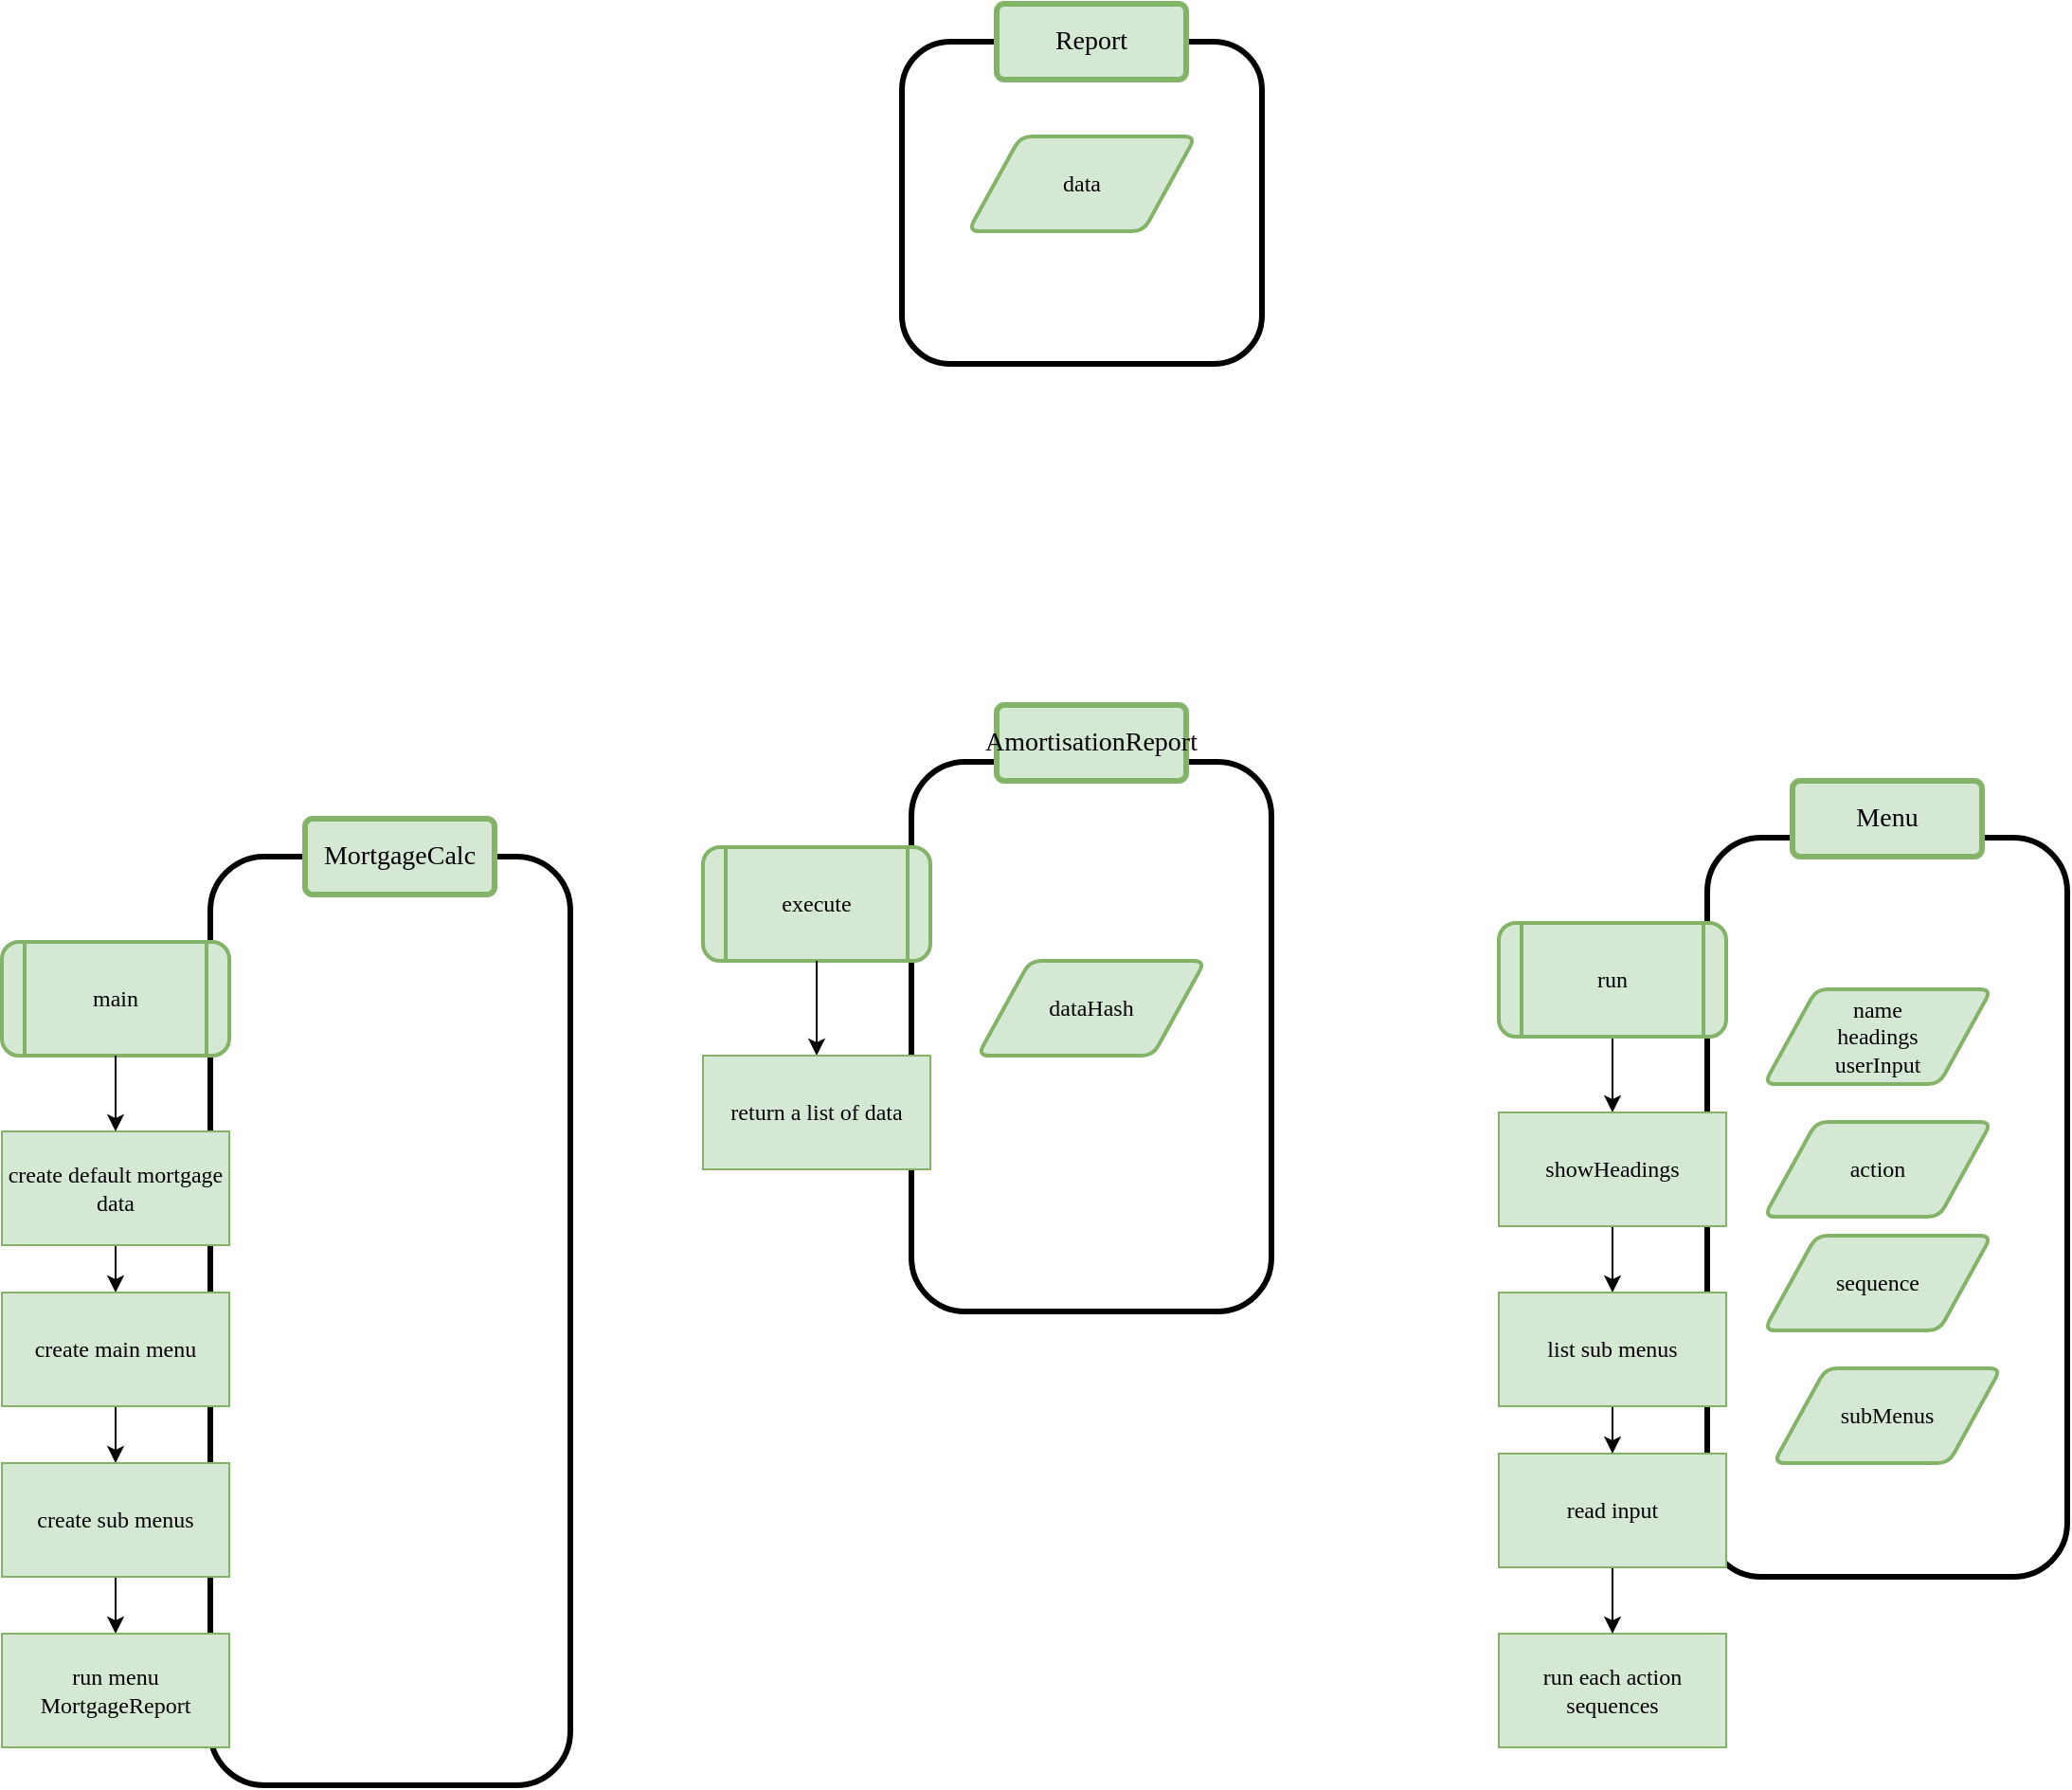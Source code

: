 <mxfile version="16.5.3" type="device"><diagram id="4u5bkuqh8i6XdxuR7M9z" name="Page-1"><mxGraphModel dx="1868" dy="1767" grid="1" gridSize="10" guides="1" tooltips="1" connect="1" arrows="1" fold="1" page="1" pageScale="1" pageWidth="850" pageHeight="1100" math="0" shadow="0"><root><mxCell id="0"/><mxCell id="1" parent="0"/><mxCell id="sbsRxTnk66kGfVWNklD2-23" value="" style="rounded=1;whiteSpace=wrap;html=1;fillColor=none;strokeWidth=3;fontFamily=SF Mono;" parent="1" vertex="1"><mxGeometry x="-200" y="-590" width="190" height="490" as="geometry"/></mxCell><mxCell id="JalJA31oE2rQc75aXl0X-14" style="edgeStyle=orthogonalEdgeStyle;rounded=0;orthogonalLoop=1;jettySize=auto;html=1;exitX=0.5;exitY=1;exitDx=0;exitDy=0;" parent="1" source="1tW_4isM74G8-kD3DywX-16" target="JalJA31oE2rQc75aXl0X-12" edge="1"><mxGeometry relative="1" as="geometry"/></mxCell><mxCell id="1tW_4isM74G8-kD3DywX-16" value="create default mortgage data" style="rounded=0;whiteSpace=wrap;html=1;fillColor=#d5e8d4;strokeColor=#82b366;fontFamily=SF Mono;" parent="1" vertex="1"><mxGeometry x="-310" y="-445" width="120" height="60" as="geometry"/></mxCell><mxCell id="1tW_4isM74G8-kD3DywX-2" value="main" style="shape=process;whiteSpace=wrap;html=1;backgroundOutline=1;fillColor=#d5e8d4;strokeColor=#82b366;rounded=1;fontFamily=SF Mono;strokeWidth=2;" parent="1" vertex="1"><mxGeometry x="-310" y="-545" width="120" height="60" as="geometry"/></mxCell><mxCell id="1tW_4isM74G8-kD3DywX-8" style="edgeStyle=orthogonalEdgeStyle;rounded=0;orthogonalLoop=1;jettySize=auto;html=1;exitX=0.5;exitY=1;exitDx=0;exitDy=0;entryX=0.5;entryY=0;entryDx=0;entryDy=0;endArrow=classic;endFill=1;fontFamily=SF Mono;" parent="1" source="1tW_4isM74G8-kD3DywX-2" target="1tW_4isM74G8-kD3DywX-16" edge="1"><mxGeometry relative="1" as="geometry"/></mxCell><mxCell id="JalJA31oE2rQc75aXl0X-15" style="edgeStyle=orthogonalEdgeStyle;rounded=0;orthogonalLoop=1;jettySize=auto;html=1;exitX=0.5;exitY=1;exitDx=0;exitDy=0;" parent="1" source="JalJA31oE2rQc75aXl0X-12" target="JalJA31oE2rQc75aXl0X-13" edge="1"><mxGeometry relative="1" as="geometry"/></mxCell><mxCell id="JalJA31oE2rQc75aXl0X-12" value="create main menu" style="rounded=0;whiteSpace=wrap;html=1;fillColor=#d5e8d4;strokeColor=#82b366;fontFamily=SF Mono;" parent="1" vertex="1"><mxGeometry x="-310" y="-360" width="120" height="60" as="geometry"/></mxCell><mxCell id="JalJA31oE2rQc75aXl0X-32" style="edgeStyle=orthogonalEdgeStyle;rounded=0;orthogonalLoop=1;jettySize=auto;html=1;exitX=0.5;exitY=1;exitDx=0;exitDy=0;entryX=0.5;entryY=0;entryDx=0;entryDy=0;fontFamily=SF Mono;" parent="1" source="JalJA31oE2rQc75aXl0X-13" target="JalJA31oE2rQc75aXl0X-31" edge="1"><mxGeometry relative="1" as="geometry"/></mxCell><mxCell id="JalJA31oE2rQc75aXl0X-13" value="create sub menus" style="rounded=0;whiteSpace=wrap;html=1;fillColor=#d5e8d4;strokeColor=#82b366;fontFamily=SF Mono;" parent="1" vertex="1"><mxGeometry x="-310" y="-270" width="120" height="60" as="geometry"/></mxCell><mxCell id="JalJA31oE2rQc75aXl0X-17" value="" style="rounded=1;whiteSpace=wrap;html=1;fillColor=none;strokeWidth=3;fontFamily=SF Mono;" parent="1" vertex="1"><mxGeometry x="590" y="-600" width="190" height="390" as="geometry"/></mxCell><mxCell id="JalJA31oE2rQc75aXl0X-27" style="edgeStyle=orthogonalEdgeStyle;rounded=0;orthogonalLoop=1;jettySize=auto;html=1;exitX=0.5;exitY=1;exitDx=0;exitDy=0;entryX=0.5;entryY=0;entryDx=0;entryDy=0;fontFamily=SF Mono;" parent="1" source="JalJA31oE2rQc75aXl0X-18" target="JalJA31oE2rQc75aXl0X-23" edge="1"><mxGeometry relative="1" as="geometry"/></mxCell><mxCell id="JalJA31oE2rQc75aXl0X-18" value="run" style="shape=process;whiteSpace=wrap;html=1;backgroundOutline=1;fillColor=#d5e8d4;strokeColor=#82b366;rounded=1;fontFamily=SF Mono;strokeWidth=2;" parent="1" vertex="1"><mxGeometry x="480" y="-555" width="120" height="60" as="geometry"/></mxCell><mxCell id="JalJA31oE2rQc75aXl0X-19" value="name&lt;br&gt;headings&lt;br&gt;userInput" style="shape=parallelogram;html=1;strokeWidth=2;perimeter=parallelogramPerimeter;whiteSpace=wrap;rounded=1;arcSize=12;size=0.23;fontFamily=SF Mono;fillColor=#d5e8d4;strokeColor=#82b366;" parent="1" vertex="1"><mxGeometry x="620" y="-520" width="120" height="50" as="geometry"/></mxCell><mxCell id="JalJA31oE2rQc75aXl0X-20" value="action" style="shape=parallelogram;html=1;strokeWidth=2;perimeter=parallelogramPerimeter;whiteSpace=wrap;rounded=1;arcSize=12;size=0.23;fontFamily=SF Mono;fillColor=#d5e8d4;strokeColor=#82b366;" parent="1" vertex="1"><mxGeometry x="620" y="-450" width="120" height="50" as="geometry"/></mxCell><mxCell id="JalJA31oE2rQc75aXl0X-21" value="sequence" style="shape=parallelogram;html=1;strokeWidth=2;perimeter=parallelogramPerimeter;whiteSpace=wrap;rounded=1;arcSize=12;size=0.23;fontFamily=SF Mono;fillColor=#d5e8d4;strokeColor=#82b366;" parent="1" vertex="1"><mxGeometry x="620" y="-390" width="120" height="50" as="geometry"/></mxCell><mxCell id="JalJA31oE2rQc75aXl0X-22" value="subMenus" style="shape=parallelogram;html=1;strokeWidth=2;perimeter=parallelogramPerimeter;whiteSpace=wrap;rounded=1;arcSize=12;size=0.23;fontFamily=SF Mono;fillColor=#d5e8d4;strokeColor=#82b366;" parent="1" vertex="1"><mxGeometry x="625" y="-320" width="120" height="50" as="geometry"/></mxCell><mxCell id="JalJA31oE2rQc75aXl0X-28" style="edgeStyle=orthogonalEdgeStyle;rounded=0;orthogonalLoop=1;jettySize=auto;html=1;exitX=0.5;exitY=1;exitDx=0;exitDy=0;entryX=0.5;entryY=0;entryDx=0;entryDy=0;fontFamily=SF Mono;" parent="1" source="JalJA31oE2rQc75aXl0X-23" target="JalJA31oE2rQc75aXl0X-26" edge="1"><mxGeometry relative="1" as="geometry"/></mxCell><mxCell id="JalJA31oE2rQc75aXl0X-23" value="showHeadings" style="rounded=0;whiteSpace=wrap;html=1;fillColor=#d5e8d4;strokeColor=#82b366;fontFamily=SF Mono;" parent="1" vertex="1"><mxGeometry x="480" y="-455" width="120" height="60" as="geometry"/></mxCell><mxCell id="JalJA31oE2rQc75aXl0X-24" value="run each action sequences" style="rounded=0;whiteSpace=wrap;html=1;fillColor=#d5e8d4;strokeColor=#82b366;fontFamily=SF Mono;" parent="1" vertex="1"><mxGeometry x="480" y="-180" width="120" height="60" as="geometry"/></mxCell><mxCell id="JalJA31oE2rQc75aXl0X-30" style="edgeStyle=orthogonalEdgeStyle;rounded=0;orthogonalLoop=1;jettySize=auto;html=1;exitX=0.5;exitY=1;exitDx=0;exitDy=0;entryX=0.5;entryY=0;entryDx=0;entryDy=0;fontFamily=SF Mono;" parent="1" source="JalJA31oE2rQc75aXl0X-25" target="JalJA31oE2rQc75aXl0X-24" edge="1"><mxGeometry relative="1" as="geometry"/></mxCell><mxCell id="JalJA31oE2rQc75aXl0X-25" value="read input" style="rounded=0;whiteSpace=wrap;html=1;fillColor=#d5e8d4;strokeColor=#82b366;fontFamily=SF Mono;" parent="1" vertex="1"><mxGeometry x="480" y="-275" width="120" height="60" as="geometry"/></mxCell><mxCell id="JalJA31oE2rQc75aXl0X-29" style="edgeStyle=orthogonalEdgeStyle;rounded=0;orthogonalLoop=1;jettySize=auto;html=1;exitX=0.5;exitY=1;exitDx=0;exitDy=0;entryX=0.5;entryY=0;entryDx=0;entryDy=0;fontFamily=SF Mono;" parent="1" source="JalJA31oE2rQc75aXl0X-26" target="JalJA31oE2rQc75aXl0X-25" edge="1"><mxGeometry relative="1" as="geometry"/></mxCell><mxCell id="JalJA31oE2rQc75aXl0X-26" value="list sub menus" style="rounded=0;whiteSpace=wrap;html=1;fillColor=#d5e8d4;strokeColor=#82b366;fontFamily=SF Mono;" parent="1" vertex="1"><mxGeometry x="480" y="-360" width="120" height="60" as="geometry"/></mxCell><mxCell id="JalJA31oE2rQc75aXl0X-31" value="run menu MortgageReport" style="rounded=0;whiteSpace=wrap;html=1;fillColor=#d5e8d4;strokeColor=#82b366;fontFamily=SF Mono;" parent="1" vertex="1"><mxGeometry x="-310" y="-180" width="120" height="60" as="geometry"/></mxCell><mxCell id="JalJA31oE2rQc75aXl0X-35" value="" style="rounded=1;whiteSpace=wrap;html=1;fillColor=none;strokeWidth=3;fontFamily=SF Mono;" parent="1" vertex="1"><mxGeometry x="170" y="-640" width="190" height="290" as="geometry"/></mxCell><mxCell id="JalJA31oE2rQc75aXl0X-33" value="execute" style="shape=process;whiteSpace=wrap;html=1;backgroundOutline=1;fillColor=#d5e8d4;strokeColor=#82b366;rounded=1;fontFamily=SF Mono;strokeWidth=2;" parent="1" vertex="1"><mxGeometry x="60" y="-595" width="120" height="60" as="geometry"/></mxCell><mxCell id="JalJA31oE2rQc75aXl0X-40" style="edgeStyle=orthogonalEdgeStyle;rounded=0;orthogonalLoop=1;jettySize=auto;html=1;exitX=0.5;exitY=1;exitDx=0;exitDy=0;entryX=0.5;entryY=0;entryDx=0;entryDy=0;fontFamily=SF Mono;" parent="1" source="JalJA31oE2rQc75aXl0X-33" target="JalJA31oE2rQc75aXl0X-38" edge="1"><mxGeometry relative="1" as="geometry"><mxPoint x="120" y="-450" as="sourcePoint"/></mxGeometry></mxCell><mxCell id="JalJA31oE2rQc75aXl0X-38" value="return a list of data" style="rounded=0;whiteSpace=wrap;html=1;fillColor=#d5e8d4;strokeColor=#82b366;fontFamily=SF Mono;" parent="1" vertex="1"><mxGeometry x="60" y="-485" width="120" height="60" as="geometry"/></mxCell><mxCell id="p9T-LwMiRAJpWpN8pSQ2-2" value="" style="rounded=1;whiteSpace=wrap;html=1;fillColor=none;strokeWidth=3;fontFamily=SF Mono;" parent="1" vertex="1"><mxGeometry x="165" y="-1020" width="190" height="170" as="geometry"/></mxCell><mxCell id="p9T-LwMiRAJpWpN8pSQ2-3" value="data" style="shape=parallelogram;html=1;strokeWidth=2;perimeter=parallelogramPerimeter;whiteSpace=wrap;rounded=1;arcSize=12;size=0.23;fontFamily=SF Mono;fillColor=#d5e8d4;strokeColor=#82b366;" parent="1" vertex="1"><mxGeometry x="200" y="-970" width="120" height="50" as="geometry"/></mxCell><mxCell id="p9T-LwMiRAJpWpN8pSQ2-4" value="dataHash" style="shape=parallelogram;html=1;strokeWidth=2;perimeter=parallelogramPerimeter;whiteSpace=wrap;rounded=1;arcSize=12;size=0.23;fontFamily=SF Mono;fillColor=#d5e8d4;strokeColor=#82b366;" parent="1" vertex="1"><mxGeometry x="205" y="-535" width="120" height="50" as="geometry"/></mxCell><mxCell id="fdGN7KKLuJiMjg-E61Lm-3" value="&lt;font style=&quot;font-size: 14px&quot;&gt;MortgageCalc&lt;/font&gt;" style="rounded=1;arcSize=10;whiteSpace=wrap;html=1;align=center;fillColor=#d5e8d4;strokeColor=#82b366;fontFamily=SF Mono;strokeWidth=3;" vertex="1" parent="1"><mxGeometry x="-150" y="-610" width="100" height="40" as="geometry"/></mxCell><mxCell id="fdGN7KKLuJiMjg-E61Lm-5" value="&lt;font style=&quot;font-size: 14px&quot;&gt;AmortisationReport&lt;/font&gt;" style="rounded=1;arcSize=10;whiteSpace=wrap;html=1;align=center;fillColor=#d5e8d4;strokeColor=#82b366;fontFamily=SF Mono;strokeWidth=3;" vertex="1" parent="1"><mxGeometry x="215" y="-670" width="100" height="40" as="geometry"/></mxCell><mxCell id="fdGN7KKLuJiMjg-E61Lm-7" value="&lt;font style=&quot;font-size: 14px&quot;&gt;Menu&lt;/font&gt;" style="rounded=1;arcSize=10;whiteSpace=wrap;html=1;align=center;fillColor=#d5e8d4;strokeColor=#82b366;fontFamily=SF Mono;strokeWidth=3;" vertex="1" parent="1"><mxGeometry x="635" y="-630" width="100" height="40" as="geometry"/></mxCell><mxCell id="fdGN7KKLuJiMjg-E61Lm-8" value="&lt;font style=&quot;font-size: 14px&quot;&gt;Report&lt;/font&gt;" style="rounded=1;arcSize=10;whiteSpace=wrap;html=1;align=center;fillColor=#d5e8d4;strokeColor=#82b366;fontFamily=SF Mono;strokeWidth=3;" vertex="1" parent="1"><mxGeometry x="215" y="-1040" width="100" height="40" as="geometry"/></mxCell></root></mxGraphModel></diagram></mxfile>